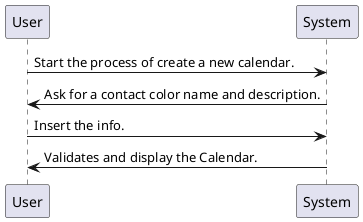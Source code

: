 @startuml doc-files/crm5.1_01_analyse_1.png
User -> System : Start the process of create a new calendar.
System -> User : Ask for a contact color name and description.
User -> System : Insert the info.
System -> User : Validates and display the Calendar.
@enduml